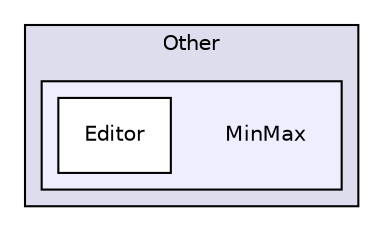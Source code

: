 digraph "Samples/Other/MinMax" {
  compound=true
  node [ fontsize="10", fontname="Helvetica"];
  edge [ labelfontsize="10", labelfontname="Helvetica"];
  subgraph clusterdir_dce8745f504bfee879cc2042fbd4ebc0 {
    graph [ bgcolor="#ddddee", pencolor="black", label="Other" fontname="Helvetica", fontsize="10", URL="dir_dce8745f504bfee879cc2042fbd4ebc0.html"]
  subgraph clusterdir_41a004cfa0443e6cc240f30934d1e8c1 {
    graph [ bgcolor="#eeeeff", pencolor="black", label="" URL="dir_41a004cfa0443e6cc240f30934d1e8c1.html"];
    dir_41a004cfa0443e6cc240f30934d1e8c1 [shape=plaintext label="MinMax"];
    dir_7e8e73bb60b7179e83280766d2ca6adc [shape=box label="Editor" color="black" fillcolor="white" style="filled" URL="dir_7e8e73bb60b7179e83280766d2ca6adc.html"];
  }
  }
}
